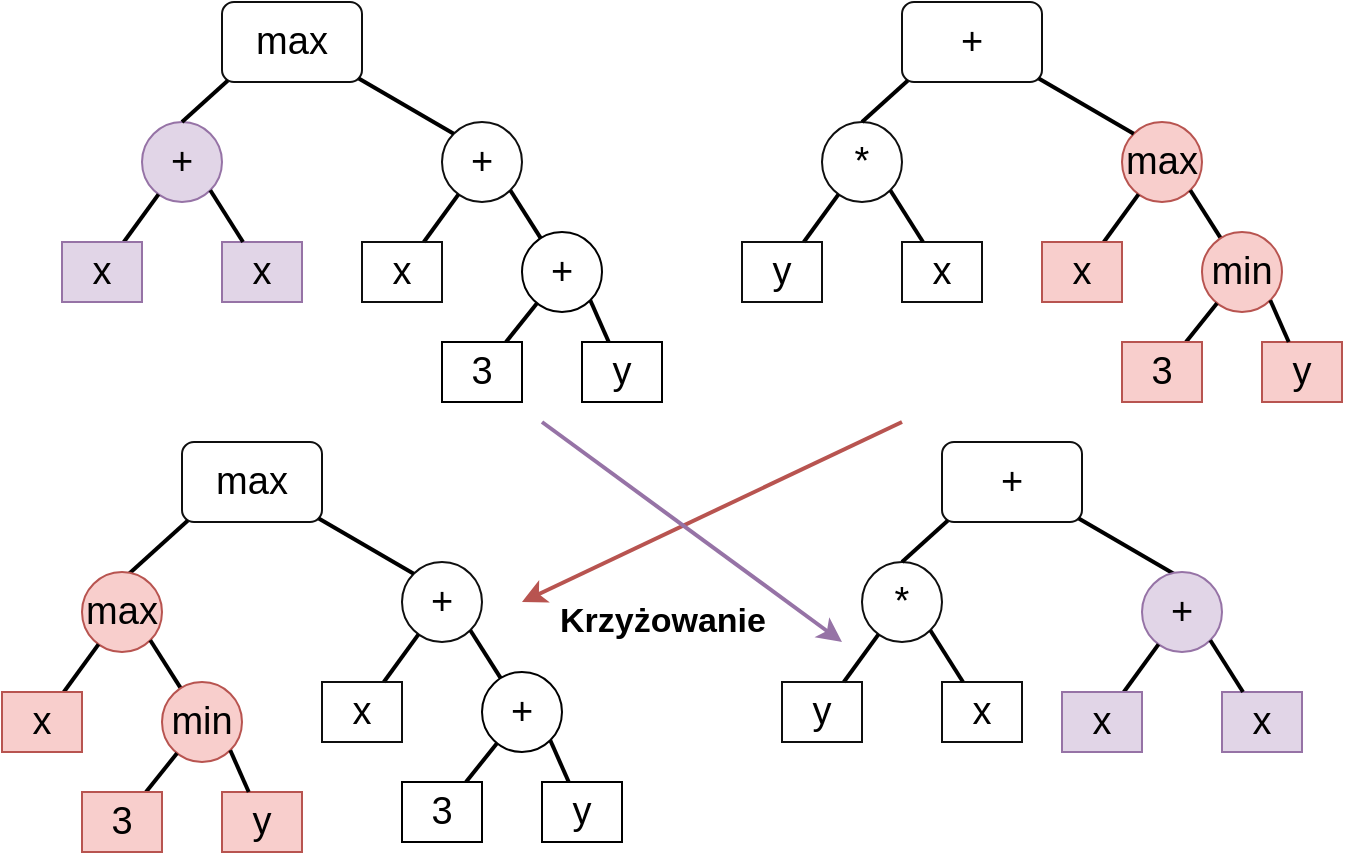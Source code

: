 <mxfile version="13.6.2" type="device"><diagram name="Page-1" id="97916047-d0de-89f5-080d-49f4d83e522f"><mxGraphModel dx="1426" dy="753" grid="1" gridSize="10" guides="1" tooltips="1" connect="1" arrows="1" fold="1" page="1" pageScale="1.5" pageWidth="1169" pageHeight="827" background="#ffffff" math="0" shadow="0"><root><mxCell id="0"/><mxCell id="1" parent="0"/><mxCell id="tduD4phtHk4Li-9isEQu-180" value="max" style="rounded=1;whiteSpace=wrap;html=1;shadow=0;glass=0;sketch=0;strokeColor=#0F0F0F;fillColor=none;gradientColor=none;fontSize=19;align=center;" vertex="1" parent="1"><mxGeometry x="890" y="510" width="70" height="40" as="geometry"/></mxCell><mxCell id="tduD4phtHk4Li-9isEQu-181" value="+" style="ellipse;whiteSpace=wrap;html=1;aspect=fixed;rounded=0;shadow=0;glass=0;sketch=0;strokeColor=#9673a6;fillColor=#e1d5e7;fontSize=19;align=center;" vertex="1" parent="1"><mxGeometry x="850" y="570" width="40" height="40" as="geometry"/></mxCell><mxCell id="tduD4phtHk4Li-9isEQu-183" value="" style="endArrow=none;html=1;strokeColor=#000000;strokeWidth=2;fontSize=19;align=left;" edge="1" parent="1" source="tduD4phtHk4Li-9isEQu-184" target="tduD4phtHk4Li-9isEQu-181"><mxGeometry width="50" height="50" relative="1" as="geometry"><mxPoint x="727" y="580" as="sourcePoint"/><mxPoint x="777" y="530" as="targetPoint"/></mxGeometry></mxCell><mxCell id="tduD4phtHk4Li-9isEQu-184" value="x" style="rounded=0;whiteSpace=wrap;html=1;shadow=0;glass=0;sketch=0;strokeColor=#9673a6;fillColor=#e1d5e7;fontSize=19;align=center;" vertex="1" parent="1"><mxGeometry x="810" y="630" width="40" height="30" as="geometry"/></mxCell><mxCell id="tduD4phtHk4Li-9isEQu-185" value="x" style="rounded=0;whiteSpace=wrap;html=1;shadow=0;glass=0;sketch=0;strokeColor=#9673a6;fillColor=#e1d5e7;fontSize=19;align=center;" vertex="1" parent="1"><mxGeometry x="890" y="630" width="40" height="30" as="geometry"/></mxCell><mxCell id="tduD4phtHk4Li-9isEQu-190" value="" style="endArrow=none;html=1;strokeColor=#000000;strokeWidth=2;fontSize=19;align=left;entryX=1;entryY=1;entryDx=0;entryDy=0;" edge="1" parent="1" source="tduD4phtHk4Li-9isEQu-185" target="tduD4phtHk4Li-9isEQu-181"><mxGeometry width="50" height="50" relative="1" as="geometry"><mxPoint x="851.535" y="650" as="sourcePoint"/><mxPoint x="877.799" y="615.847" as="targetPoint"/></mxGeometry></mxCell><mxCell id="tduD4phtHk4Li-9isEQu-197" value="+" style="ellipse;whiteSpace=wrap;html=1;aspect=fixed;rounded=0;shadow=0;glass=0;sketch=0;strokeColor=#0F0F0F;fillColor=none;gradientColor=none;fontSize=19;align=center;" vertex="1" parent="1"><mxGeometry x="1000" y="570" width="40" height="40" as="geometry"/></mxCell><mxCell id="tduD4phtHk4Li-9isEQu-198" value="" style="endArrow=none;html=1;strokeColor=#000000;strokeWidth=2;fontSize=19;align=left;" edge="1" parent="1" source="tduD4phtHk4Li-9isEQu-199" target="tduD4phtHk4Li-9isEQu-197"><mxGeometry width="50" height="50" relative="1" as="geometry"><mxPoint x="897" y="580" as="sourcePoint"/><mxPoint x="947" y="530" as="targetPoint"/></mxGeometry></mxCell><mxCell id="tduD4phtHk4Li-9isEQu-199" value="x" style="rounded=0;whiteSpace=wrap;html=1;shadow=0;glass=0;sketch=0;strokeColor=#0F0F0F;fillColor=none;gradientColor=none;fontSize=19;align=center;" vertex="1" parent="1"><mxGeometry x="960" y="630" width="40" height="30" as="geometry"/></mxCell><mxCell id="tduD4phtHk4Li-9isEQu-201" value="" style="endArrow=none;html=1;strokeColor=#000000;strokeWidth=2;fontSize=19;align=left;entryX=1;entryY=1;entryDx=0;entryDy=0;" edge="1" parent="1" source="tduD4phtHk4Li-9isEQu-202" target="tduD4phtHk4Li-9isEQu-197"><mxGeometry width="50" height="50" relative="1" as="geometry"><mxPoint x="1076.812" y="629.964" as="sourcePoint"/><mxPoint x="1047.799" y="615.847" as="targetPoint"/></mxGeometry></mxCell><mxCell id="tduD4phtHk4Li-9isEQu-202" value="+" style="ellipse;whiteSpace=wrap;html=1;aspect=fixed;rounded=0;shadow=0;glass=0;sketch=0;fontSize=19;align=center;" vertex="1" parent="1"><mxGeometry x="1040" y="625" width="40" height="40" as="geometry"/></mxCell><mxCell id="tduD4phtHk4Li-9isEQu-203" value="" style="endArrow=none;html=1;strokeColor=#000000;strokeWidth=2;fontSize=19;align=left;" edge="1" parent="1" source="tduD4phtHk4Li-9isEQu-204" target="tduD4phtHk4Li-9isEQu-202"><mxGeometry width="50" height="50" relative="1" as="geometry"><mxPoint x="947" y="680" as="sourcePoint"/><mxPoint x="997" y="630" as="targetPoint"/></mxGeometry></mxCell><mxCell id="tduD4phtHk4Li-9isEQu-204" value="3" style="rounded=0;whiteSpace=wrap;html=1;shadow=0;glass=0;sketch=0;fontSize=19;align=center;" vertex="1" parent="1"><mxGeometry x="1000" y="680" width="40" height="30" as="geometry"/></mxCell><mxCell id="tduD4phtHk4Li-9isEQu-205" value="y" style="rounded=0;whiteSpace=wrap;html=1;shadow=0;glass=0;sketch=0;fontSize=19;align=center;" vertex="1" parent="1"><mxGeometry x="1070" y="680" width="40" height="30" as="geometry"/></mxCell><mxCell id="tduD4phtHk4Li-9isEQu-206" value="" style="endArrow=none;html=1;strokeColor=#000000;strokeWidth=2;fontSize=19;align=left;entryX=1;entryY=1;entryDx=0;entryDy=0;" edge="1" parent="1" source="tduD4phtHk4Li-9isEQu-205" target="tduD4phtHk4Li-9isEQu-202"><mxGeometry width="50" height="50" relative="1" as="geometry"><mxPoint x="1071.535" y="750" as="sourcePoint"/><mxPoint x="1097.799" y="715.847" as="targetPoint"/></mxGeometry></mxCell><mxCell id="tduD4phtHk4Li-9isEQu-207" value="" style="endArrow=none;html=1;strokeColor=#000000;strokeWidth=2;fontSize=19;align=left;exitX=0.5;exitY=0;exitDx=0;exitDy=0;entryX=0.042;entryY=0.982;entryDx=0;entryDy=0;entryPerimeter=0;" edge="1" parent="1" source="tduD4phtHk4Li-9isEQu-181" target="tduD4phtHk4Li-9isEQu-180"><mxGeometry width="50" height="50" relative="1" as="geometry"><mxPoint x="1000" y="600" as="sourcePoint"/><mxPoint x="1050" y="550" as="targetPoint"/></mxGeometry></mxCell><mxCell id="tduD4phtHk4Li-9isEQu-208" value="" style="endArrow=none;html=1;strokeColor=#000000;strokeWidth=2;fontSize=19;align=left;exitX=0;exitY=0;exitDx=0;exitDy=0;entryX=0.977;entryY=0.956;entryDx=0;entryDy=0;entryPerimeter=0;" edge="1" parent="1" source="tduD4phtHk4Li-9isEQu-197" target="tduD4phtHk4Li-9isEQu-180"><mxGeometry width="50" height="50" relative="1" as="geometry"><mxPoint x="880" y="580" as="sourcePoint"/><mxPoint x="960" y="560" as="targetPoint"/></mxGeometry></mxCell><mxCell id="tduD4phtHk4Li-9isEQu-236" value="+" style="rounded=1;whiteSpace=wrap;html=1;shadow=0;glass=0;sketch=0;strokeColor=#0F0F0F;fillColor=none;gradientColor=none;fontSize=19;align=center;" vertex="1" parent="1"><mxGeometry x="1230" y="510" width="70" height="40" as="geometry"/></mxCell><mxCell id="tduD4phtHk4Li-9isEQu-237" value="*" style="ellipse;whiteSpace=wrap;html=1;aspect=fixed;rounded=0;shadow=0;glass=0;sketch=0;strokeColor=#0F0F0F;fillColor=none;gradientColor=none;fontSize=19;align=center;" vertex="1" parent="1"><mxGeometry x="1190" y="570" width="40" height="40" as="geometry"/></mxCell><mxCell id="tduD4phtHk4Li-9isEQu-238" value="" style="endArrow=none;html=1;strokeColor=#000000;strokeWidth=2;fontSize=19;align=left;" edge="1" parent="1" source="tduD4phtHk4Li-9isEQu-239" target="tduD4phtHk4Li-9isEQu-237"><mxGeometry width="50" height="50" relative="1" as="geometry"><mxPoint x="1067" y="580" as="sourcePoint"/><mxPoint x="1117" y="530" as="targetPoint"/></mxGeometry></mxCell><mxCell id="tduD4phtHk4Li-9isEQu-239" value="y" style="rounded=0;whiteSpace=wrap;html=1;shadow=0;glass=0;sketch=0;strokeColor=#0F0F0F;fillColor=none;gradientColor=none;fontSize=19;align=center;" vertex="1" parent="1"><mxGeometry x="1150" y="630" width="40" height="30" as="geometry"/></mxCell><mxCell id="tduD4phtHk4Li-9isEQu-240" value="x" style="rounded=0;whiteSpace=wrap;html=1;shadow=0;glass=0;sketch=0;strokeColor=#0F0F0F;fillColor=none;gradientColor=none;fontSize=19;align=center;" vertex="1" parent="1"><mxGeometry x="1230" y="630" width="40" height="30" as="geometry"/></mxCell><mxCell id="tduD4phtHk4Li-9isEQu-241" value="" style="endArrow=none;html=1;strokeColor=#000000;strokeWidth=2;fontSize=19;align=left;entryX=1;entryY=1;entryDx=0;entryDy=0;" edge="1" parent="1" source="tduD4phtHk4Li-9isEQu-240" target="tduD4phtHk4Li-9isEQu-237"><mxGeometry width="50" height="50" relative="1" as="geometry"><mxPoint x="1191.535" y="650" as="sourcePoint"/><mxPoint x="1217.799" y="615.847" as="targetPoint"/></mxGeometry></mxCell><mxCell id="tduD4phtHk4Li-9isEQu-242" value="max" style="ellipse;whiteSpace=wrap;html=1;aspect=fixed;rounded=0;shadow=0;glass=0;sketch=0;strokeColor=#b85450;fillColor=#f8cecc;fontSize=19;align=center;" vertex="1" parent="1"><mxGeometry x="1340" y="570" width="40" height="40" as="geometry"/></mxCell><mxCell id="tduD4phtHk4Li-9isEQu-243" value="" style="endArrow=none;html=1;strokeColor=#000000;strokeWidth=2;fontSize=19;align=left;" edge="1" parent="1" source="tduD4phtHk4Li-9isEQu-244" target="tduD4phtHk4Li-9isEQu-242"><mxGeometry width="50" height="50" relative="1" as="geometry"><mxPoint x="1237" y="580" as="sourcePoint"/><mxPoint x="1287" y="530" as="targetPoint"/></mxGeometry></mxCell><mxCell id="tduD4phtHk4Li-9isEQu-244" value="x" style="rounded=0;whiteSpace=wrap;html=1;shadow=0;glass=0;sketch=0;strokeColor=#b85450;fillColor=#f8cecc;fontSize=19;align=center;" vertex="1" parent="1"><mxGeometry x="1300" y="630" width="40" height="30" as="geometry"/></mxCell><mxCell id="tduD4phtHk4Li-9isEQu-245" value="" style="endArrow=none;html=1;strokeColor=#000000;strokeWidth=2;fontSize=19;align=left;entryX=1;entryY=1;entryDx=0;entryDy=0;" edge="1" parent="1" source="tduD4phtHk4Li-9isEQu-246" target="tduD4phtHk4Li-9isEQu-242"><mxGeometry width="50" height="50" relative="1" as="geometry"><mxPoint x="1416.812" y="629.964" as="sourcePoint"/><mxPoint x="1387.799" y="615.847" as="targetPoint"/></mxGeometry></mxCell><mxCell id="tduD4phtHk4Li-9isEQu-246" value="min" style="ellipse;whiteSpace=wrap;html=1;aspect=fixed;rounded=0;shadow=0;glass=0;sketch=0;fontSize=19;align=center;fillColor=#f8cecc;strokeColor=#b85450;" vertex="1" parent="1"><mxGeometry x="1380" y="625" width="40" height="40" as="geometry"/></mxCell><mxCell id="tduD4phtHk4Li-9isEQu-247" value="" style="endArrow=none;html=1;strokeColor=#000000;strokeWidth=2;fontSize=19;align=left;" edge="1" parent="1" source="tduD4phtHk4Li-9isEQu-248" target="tduD4phtHk4Li-9isEQu-246"><mxGeometry width="50" height="50" relative="1" as="geometry"><mxPoint x="1287" y="680" as="sourcePoint"/><mxPoint x="1337" y="630" as="targetPoint"/></mxGeometry></mxCell><mxCell id="tduD4phtHk4Li-9isEQu-248" value="3" style="rounded=0;whiteSpace=wrap;html=1;shadow=0;glass=0;sketch=0;fontSize=19;align=center;fillColor=#f8cecc;strokeColor=#b85450;" vertex="1" parent="1"><mxGeometry x="1340" y="680" width="40" height="30" as="geometry"/></mxCell><mxCell id="tduD4phtHk4Li-9isEQu-249" value="y" style="rounded=0;whiteSpace=wrap;html=1;shadow=0;glass=0;sketch=0;fontSize=19;align=center;fillColor=#f8cecc;strokeColor=#b85450;" vertex="1" parent="1"><mxGeometry x="1410" y="680" width="40" height="30" as="geometry"/></mxCell><mxCell id="tduD4phtHk4Li-9isEQu-250" value="" style="endArrow=none;html=1;strokeColor=#000000;strokeWidth=2;fontSize=19;align=left;entryX=1;entryY=1;entryDx=0;entryDy=0;" edge="1" parent="1" source="tduD4phtHk4Li-9isEQu-249" target="tduD4phtHk4Li-9isEQu-246"><mxGeometry width="50" height="50" relative="1" as="geometry"><mxPoint x="1411.535" y="750" as="sourcePoint"/><mxPoint x="1437.799" y="715.847" as="targetPoint"/></mxGeometry></mxCell><mxCell id="tduD4phtHk4Li-9isEQu-251" value="" style="endArrow=none;html=1;strokeColor=#000000;strokeWidth=2;fontSize=19;align=left;exitX=0.5;exitY=0;exitDx=0;exitDy=0;entryX=0.042;entryY=0.982;entryDx=0;entryDy=0;entryPerimeter=0;" edge="1" parent="1" source="tduD4phtHk4Li-9isEQu-237" target="tduD4phtHk4Li-9isEQu-236"><mxGeometry width="50" height="50" relative="1" as="geometry"><mxPoint x="1340" y="600" as="sourcePoint"/><mxPoint x="1390" y="550" as="targetPoint"/></mxGeometry></mxCell><mxCell id="tduD4phtHk4Li-9isEQu-252" value="" style="endArrow=none;html=1;strokeColor=#000000;strokeWidth=2;fontSize=19;align=left;exitX=0;exitY=0;exitDx=0;exitDy=0;entryX=0.977;entryY=0.956;entryDx=0;entryDy=0;entryPerimeter=0;" edge="1" parent="1" source="tduD4phtHk4Li-9isEQu-242" target="tduD4phtHk4Li-9isEQu-236"><mxGeometry width="50" height="50" relative="1" as="geometry"><mxPoint x="1220" y="580" as="sourcePoint"/><mxPoint x="1300" y="560" as="targetPoint"/></mxGeometry></mxCell><mxCell id="tduD4phtHk4Li-9isEQu-253" value="max" style="rounded=1;whiteSpace=wrap;html=1;shadow=0;glass=0;sketch=0;strokeColor=#0F0F0F;fillColor=none;gradientColor=none;fontSize=19;align=center;" vertex="1" parent="1"><mxGeometry x="870" y="730" width="70" height="40" as="geometry"/></mxCell><mxCell id="tduD4phtHk4Li-9isEQu-259" value="+" style="ellipse;whiteSpace=wrap;html=1;aspect=fixed;rounded=0;shadow=0;glass=0;sketch=0;strokeColor=#0F0F0F;fillColor=none;gradientColor=none;fontSize=19;align=center;" vertex="1" parent="1"><mxGeometry x="980" y="790" width="40" height="40" as="geometry"/></mxCell><mxCell id="tduD4phtHk4Li-9isEQu-260" value="" style="endArrow=none;html=1;strokeColor=#000000;strokeWidth=2;fontSize=19;align=left;" edge="1" parent="1" source="tduD4phtHk4Li-9isEQu-261" target="tduD4phtHk4Li-9isEQu-259"><mxGeometry width="50" height="50" relative="1" as="geometry"><mxPoint x="877" y="800" as="sourcePoint"/><mxPoint x="927" y="750" as="targetPoint"/></mxGeometry></mxCell><mxCell id="tduD4phtHk4Li-9isEQu-261" value="x" style="rounded=0;whiteSpace=wrap;html=1;shadow=0;glass=0;sketch=0;strokeColor=#0F0F0F;fillColor=none;gradientColor=none;fontSize=19;align=center;" vertex="1" parent="1"><mxGeometry x="940" y="850" width="40" height="30" as="geometry"/></mxCell><mxCell id="tduD4phtHk4Li-9isEQu-262" value="" style="endArrow=none;html=1;strokeColor=#000000;strokeWidth=2;fontSize=19;align=left;entryX=1;entryY=1;entryDx=0;entryDy=0;" edge="1" parent="1" source="tduD4phtHk4Li-9isEQu-263" target="tduD4phtHk4Li-9isEQu-259"><mxGeometry width="50" height="50" relative="1" as="geometry"><mxPoint x="1056.812" y="849.964" as="sourcePoint"/><mxPoint x="1027.799" y="835.847" as="targetPoint"/></mxGeometry></mxCell><mxCell id="tduD4phtHk4Li-9isEQu-263" value="+" style="ellipse;whiteSpace=wrap;html=1;aspect=fixed;rounded=0;shadow=0;glass=0;sketch=0;fontSize=19;align=center;" vertex="1" parent="1"><mxGeometry x="1020" y="845" width="40" height="40" as="geometry"/></mxCell><mxCell id="tduD4phtHk4Li-9isEQu-264" value="" style="endArrow=none;html=1;strokeColor=#000000;strokeWidth=2;fontSize=19;align=left;" edge="1" parent="1" source="tduD4phtHk4Li-9isEQu-265" target="tduD4phtHk4Li-9isEQu-263"><mxGeometry width="50" height="50" relative="1" as="geometry"><mxPoint x="927" y="900" as="sourcePoint"/><mxPoint x="977" y="850" as="targetPoint"/></mxGeometry></mxCell><mxCell id="tduD4phtHk4Li-9isEQu-265" value="3" style="rounded=0;whiteSpace=wrap;html=1;shadow=0;glass=0;sketch=0;fontSize=19;align=center;" vertex="1" parent="1"><mxGeometry x="980" y="900" width="40" height="30" as="geometry"/></mxCell><mxCell id="tduD4phtHk4Li-9isEQu-266" value="y" style="rounded=0;whiteSpace=wrap;html=1;shadow=0;glass=0;sketch=0;fontSize=19;align=center;" vertex="1" parent="1"><mxGeometry x="1050" y="900" width="40" height="30" as="geometry"/></mxCell><mxCell id="tduD4phtHk4Li-9isEQu-267" value="" style="endArrow=none;html=1;strokeColor=#000000;strokeWidth=2;fontSize=19;align=left;entryX=1;entryY=1;entryDx=0;entryDy=0;" edge="1" parent="1" source="tduD4phtHk4Li-9isEQu-266" target="tduD4phtHk4Li-9isEQu-263"><mxGeometry width="50" height="50" relative="1" as="geometry"><mxPoint x="1051.535" y="970" as="sourcePoint"/><mxPoint x="1077.799" y="935.847" as="targetPoint"/></mxGeometry></mxCell><mxCell id="tduD4phtHk4Li-9isEQu-268" value="" style="endArrow=none;html=1;strokeColor=#000000;strokeWidth=2;fontSize=19;align=left;exitX=0.581;exitY=0.027;exitDx=0;exitDy=0;entryX=0.042;entryY=0.982;entryDx=0;entryDy=0;entryPerimeter=0;exitPerimeter=0;" edge="1" parent="1" source="tduD4phtHk4Li-9isEQu-303" target="tduD4phtHk4Li-9isEQu-253"><mxGeometry width="50" height="50" relative="1" as="geometry"><mxPoint x="850" y="790" as="sourcePoint"/><mxPoint x="1030" y="770" as="targetPoint"/></mxGeometry></mxCell><mxCell id="tduD4phtHk4Li-9isEQu-269" value="" style="endArrow=none;html=1;strokeColor=#000000;strokeWidth=2;fontSize=19;align=left;exitX=0;exitY=0;exitDx=0;exitDy=0;entryX=0.977;entryY=0.956;entryDx=0;entryDy=0;entryPerimeter=0;" edge="1" parent="1" source="tduD4phtHk4Li-9isEQu-259" target="tduD4phtHk4Li-9isEQu-253"><mxGeometry width="50" height="50" relative="1" as="geometry"><mxPoint x="860" y="800" as="sourcePoint"/><mxPoint x="940" y="780" as="targetPoint"/></mxGeometry></mxCell><mxCell id="tduD4phtHk4Li-9isEQu-286" value="+" style="rounded=1;whiteSpace=wrap;html=1;shadow=0;glass=0;sketch=0;strokeColor=#0F0F0F;fillColor=none;gradientColor=none;fontSize=19;align=center;" vertex="1" parent="1"><mxGeometry x="1250" y="730" width="70" height="40" as="geometry"/></mxCell><mxCell id="tduD4phtHk4Li-9isEQu-287" value="*" style="ellipse;whiteSpace=wrap;html=1;aspect=fixed;rounded=0;shadow=0;glass=0;sketch=0;strokeColor=#0F0F0F;fillColor=none;gradientColor=none;fontSize=19;align=center;" vertex="1" parent="1"><mxGeometry x="1210" y="790" width="40" height="40" as="geometry"/></mxCell><mxCell id="tduD4phtHk4Li-9isEQu-288" value="" style="endArrow=none;html=1;strokeColor=#000000;strokeWidth=2;fontSize=19;align=left;" edge="1" parent="1" source="tduD4phtHk4Li-9isEQu-289" target="tduD4phtHk4Li-9isEQu-287"><mxGeometry width="50" height="50" relative="1" as="geometry"><mxPoint x="1087" y="800" as="sourcePoint"/><mxPoint x="1137" y="750" as="targetPoint"/></mxGeometry></mxCell><mxCell id="tduD4phtHk4Li-9isEQu-289" value="y" style="rounded=0;whiteSpace=wrap;html=1;shadow=0;glass=0;sketch=0;strokeColor=#0F0F0F;fillColor=none;gradientColor=none;fontSize=19;align=center;" vertex="1" parent="1"><mxGeometry x="1170" y="850" width="40" height="30" as="geometry"/></mxCell><mxCell id="tduD4phtHk4Li-9isEQu-290" value="x" style="rounded=0;whiteSpace=wrap;html=1;shadow=0;glass=0;sketch=0;strokeColor=#0F0F0F;fillColor=none;gradientColor=none;fontSize=19;align=center;" vertex="1" parent="1"><mxGeometry x="1250" y="850" width="40" height="30" as="geometry"/></mxCell><mxCell id="tduD4phtHk4Li-9isEQu-291" value="" style="endArrow=none;html=1;strokeColor=#000000;strokeWidth=2;fontSize=19;align=left;entryX=1;entryY=1;entryDx=0;entryDy=0;" edge="1" parent="1" source="tduD4phtHk4Li-9isEQu-290" target="tduD4phtHk4Li-9isEQu-287"><mxGeometry width="50" height="50" relative="1" as="geometry"><mxPoint x="1211.535" y="870" as="sourcePoint"/><mxPoint x="1237.799" y="835.847" as="targetPoint"/></mxGeometry></mxCell><mxCell id="tduD4phtHk4Li-9isEQu-301" value="" style="endArrow=none;html=1;strokeColor=#000000;strokeWidth=2;fontSize=19;align=left;exitX=0.5;exitY=0;exitDx=0;exitDy=0;entryX=0.042;entryY=0.982;entryDx=0;entryDy=0;entryPerimeter=0;" edge="1" parent="1" source="tduD4phtHk4Li-9isEQu-287" target="tduD4phtHk4Li-9isEQu-286"><mxGeometry width="50" height="50" relative="1" as="geometry"><mxPoint x="1360" y="820" as="sourcePoint"/><mxPoint x="1410" y="770" as="targetPoint"/></mxGeometry></mxCell><mxCell id="tduD4phtHk4Li-9isEQu-302" value="" style="endArrow=none;html=1;strokeColor=#000000;strokeWidth=2;fontSize=19;align=left;exitX=0;exitY=0;exitDx=0;exitDy=0;entryX=0.977;entryY=0.956;entryDx=0;entryDy=0;entryPerimeter=0;" edge="1" parent="1" target="tduD4phtHk4Li-9isEQu-286"><mxGeometry width="50" height="50" relative="1" as="geometry"><mxPoint x="1365.858" y="795.858" as="sourcePoint"/><mxPoint x="1320" y="780" as="targetPoint"/></mxGeometry></mxCell><mxCell id="tduD4phtHk4Li-9isEQu-303" value="max" style="ellipse;whiteSpace=wrap;html=1;aspect=fixed;rounded=0;shadow=0;glass=0;sketch=0;strokeColor=#b85450;fillColor=#f8cecc;fontSize=19;align=center;" vertex="1" parent="1"><mxGeometry x="820" y="795" width="40" height="40" as="geometry"/></mxCell><mxCell id="tduD4phtHk4Li-9isEQu-304" value="" style="endArrow=none;html=1;strokeColor=#000000;strokeWidth=2;fontSize=19;align=left;" edge="1" parent="1" source="tduD4phtHk4Li-9isEQu-305" target="tduD4phtHk4Li-9isEQu-303"><mxGeometry width="50" height="50" relative="1" as="geometry"><mxPoint x="717" y="805" as="sourcePoint"/><mxPoint x="767" y="755" as="targetPoint"/></mxGeometry></mxCell><mxCell id="tduD4phtHk4Li-9isEQu-305" value="x" style="rounded=0;whiteSpace=wrap;html=1;shadow=0;glass=0;sketch=0;strokeColor=#b85450;fillColor=#f8cecc;fontSize=19;align=center;" vertex="1" parent="1"><mxGeometry x="780" y="855" width="40" height="30" as="geometry"/></mxCell><mxCell id="tduD4phtHk4Li-9isEQu-306" value="" style="endArrow=none;html=1;strokeColor=#000000;strokeWidth=2;fontSize=19;align=left;entryX=1;entryY=1;entryDx=0;entryDy=0;" edge="1" parent="1" source="tduD4phtHk4Li-9isEQu-307" target="tduD4phtHk4Li-9isEQu-303"><mxGeometry width="50" height="50" relative="1" as="geometry"><mxPoint x="896.812" y="854.964" as="sourcePoint"/><mxPoint x="867.799" y="840.847" as="targetPoint"/></mxGeometry></mxCell><mxCell id="tduD4phtHk4Li-9isEQu-307" value="min" style="ellipse;whiteSpace=wrap;html=1;aspect=fixed;rounded=0;shadow=0;glass=0;sketch=0;fontSize=19;align=center;fillColor=#f8cecc;strokeColor=#b85450;" vertex="1" parent="1"><mxGeometry x="860" y="850" width="40" height="40" as="geometry"/></mxCell><mxCell id="tduD4phtHk4Li-9isEQu-308" value="" style="endArrow=none;html=1;strokeColor=#000000;strokeWidth=2;fontSize=19;align=left;" edge="1" parent="1" source="tduD4phtHk4Li-9isEQu-309" target="tduD4phtHk4Li-9isEQu-307"><mxGeometry width="50" height="50" relative="1" as="geometry"><mxPoint x="767" y="905" as="sourcePoint"/><mxPoint x="817" y="855" as="targetPoint"/></mxGeometry></mxCell><mxCell id="tduD4phtHk4Li-9isEQu-309" value="3" style="rounded=0;whiteSpace=wrap;html=1;shadow=0;glass=0;sketch=0;fontSize=19;align=center;fillColor=#f8cecc;strokeColor=#b85450;" vertex="1" parent="1"><mxGeometry x="820" y="905" width="40" height="30" as="geometry"/></mxCell><mxCell id="tduD4phtHk4Li-9isEQu-310" value="y" style="rounded=0;whiteSpace=wrap;html=1;shadow=0;glass=0;sketch=0;fontSize=19;align=center;fillColor=#f8cecc;strokeColor=#b85450;" vertex="1" parent="1"><mxGeometry x="890" y="905" width="40" height="30" as="geometry"/></mxCell><mxCell id="tduD4phtHk4Li-9isEQu-311" value="" style="endArrow=none;html=1;strokeColor=#000000;strokeWidth=2;fontSize=19;align=left;entryX=1;entryY=1;entryDx=0;entryDy=0;" edge="1" parent="1" source="tduD4phtHk4Li-9isEQu-310" target="tduD4phtHk4Li-9isEQu-307"><mxGeometry width="50" height="50" relative="1" as="geometry"><mxPoint x="891.535" y="975" as="sourcePoint"/><mxPoint x="917.799" y="940.847" as="targetPoint"/></mxGeometry></mxCell><mxCell id="tduD4phtHk4Li-9isEQu-312" value="+" style="ellipse;whiteSpace=wrap;html=1;aspect=fixed;rounded=0;shadow=0;glass=0;sketch=0;strokeColor=#9673a6;fillColor=#e1d5e7;fontSize=19;align=center;" vertex="1" parent="1"><mxGeometry x="1350" y="795" width="40" height="40" as="geometry"/></mxCell><mxCell id="tduD4phtHk4Li-9isEQu-313" value="" style="endArrow=none;html=1;strokeColor=#000000;strokeWidth=2;fontSize=19;align=left;" edge="1" parent="1" source="tduD4phtHk4Li-9isEQu-314" target="tduD4phtHk4Li-9isEQu-312"><mxGeometry width="50" height="50" relative="1" as="geometry"><mxPoint x="1227" y="805" as="sourcePoint"/><mxPoint x="1277" y="755" as="targetPoint"/></mxGeometry></mxCell><mxCell id="tduD4phtHk4Li-9isEQu-314" value="x" style="rounded=0;whiteSpace=wrap;html=1;shadow=0;glass=0;sketch=0;strokeColor=#9673a6;fillColor=#e1d5e7;fontSize=19;align=center;" vertex="1" parent="1"><mxGeometry x="1310" y="855" width="40" height="30" as="geometry"/></mxCell><mxCell id="tduD4phtHk4Li-9isEQu-315" value="x" style="rounded=0;whiteSpace=wrap;html=1;shadow=0;glass=0;sketch=0;strokeColor=#9673a6;fillColor=#e1d5e7;fontSize=19;align=center;" vertex="1" parent="1"><mxGeometry x="1390" y="855" width="40" height="30" as="geometry"/></mxCell><mxCell id="tduD4phtHk4Li-9isEQu-316" value="" style="endArrow=none;html=1;strokeColor=#000000;strokeWidth=2;fontSize=19;align=left;entryX=1;entryY=1;entryDx=0;entryDy=0;" edge="1" parent="1" source="tduD4phtHk4Li-9isEQu-315" target="tduD4phtHk4Li-9isEQu-312"><mxGeometry width="50" height="50" relative="1" as="geometry"><mxPoint x="1351.535" y="875" as="sourcePoint"/><mxPoint x="1377.799" y="840.847" as="targetPoint"/></mxGeometry></mxCell><mxCell id="tduD4phtHk4Li-9isEQu-318" value="" style="endArrow=classic;html=1;strokeColor=#b85450;strokeWidth=2;fontSize=17;align=left;fillColor=#f8cecc;" edge="1" parent="1"><mxGeometry width="50" height="50" relative="1" as="geometry"><mxPoint x="1230" y="720" as="sourcePoint"/><mxPoint x="1040" y="810" as="targetPoint"/></mxGeometry></mxCell><mxCell id="tduD4phtHk4Li-9isEQu-319" value="" style="endArrow=classic;html=1;strokeColor=#9673a6;strokeWidth=2;fontSize=17;align=left;fillColor=#e1d5e7;" edge="1" parent="1"><mxGeometry width="50" height="50" relative="1" as="geometry"><mxPoint x="1050" y="720" as="sourcePoint"/><mxPoint x="1200" y="830" as="targetPoint"/></mxGeometry></mxCell><mxCell id="tduD4phtHk4Li-9isEQu-320" value="&lt;b&gt;Krzyżowanie&lt;/b&gt;" style="text;html=1;align=center;verticalAlign=middle;resizable=0;points=[];autosize=1;fontSize=17;" vertex="1" parent="1"><mxGeometry x="1050" y="805" width="120" height="30" as="geometry"/></mxCell></root></mxGraphModel></diagram></mxfile>